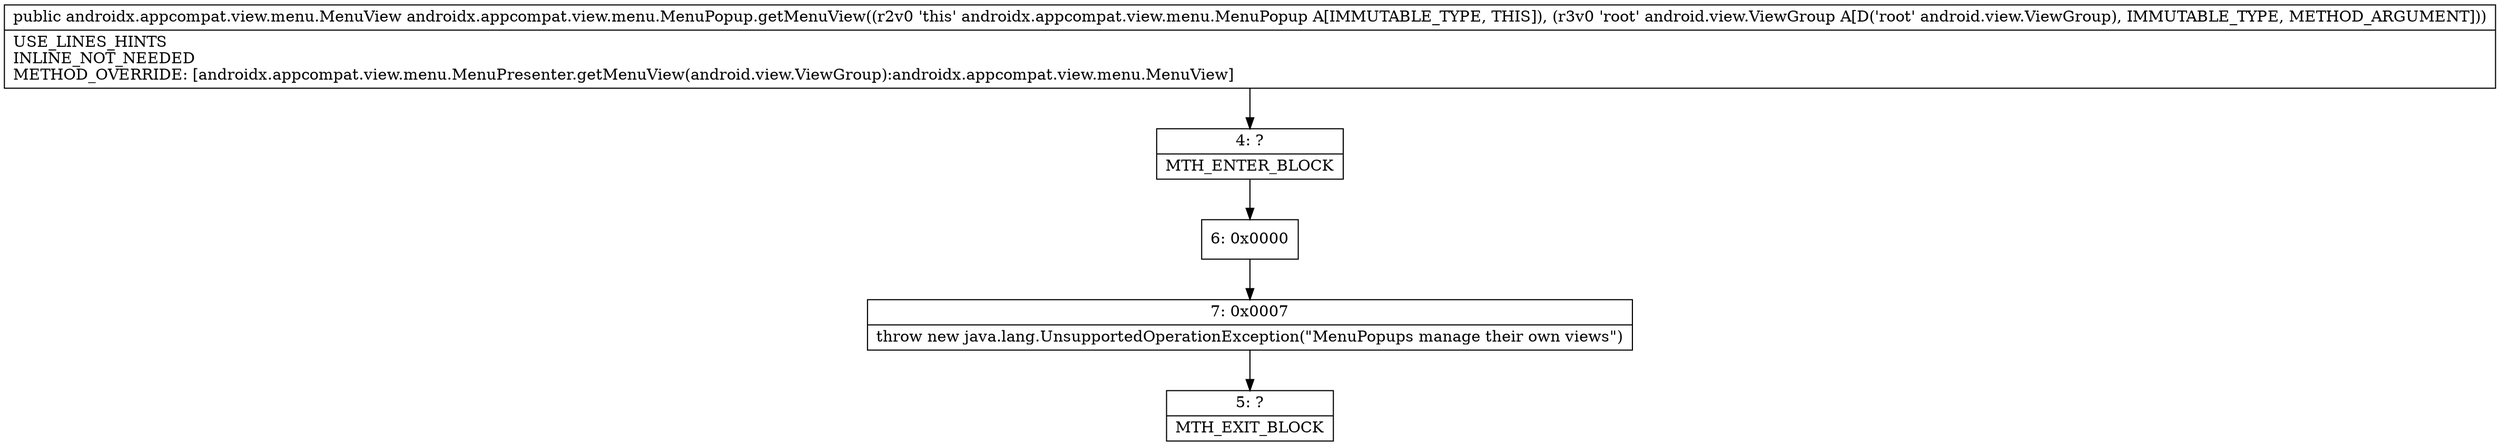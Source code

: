 digraph "CFG forandroidx.appcompat.view.menu.MenuPopup.getMenuView(Landroid\/view\/ViewGroup;)Landroidx\/appcompat\/view\/menu\/MenuView;" {
Node_4 [shape=record,label="{4\:\ ?|MTH_ENTER_BLOCK\l}"];
Node_6 [shape=record,label="{6\:\ 0x0000}"];
Node_7 [shape=record,label="{7\:\ 0x0007|throw new java.lang.UnsupportedOperationException(\"MenuPopups manage their own views\")\l}"];
Node_5 [shape=record,label="{5\:\ ?|MTH_EXIT_BLOCK\l}"];
MethodNode[shape=record,label="{public androidx.appcompat.view.menu.MenuView androidx.appcompat.view.menu.MenuPopup.getMenuView((r2v0 'this' androidx.appcompat.view.menu.MenuPopup A[IMMUTABLE_TYPE, THIS]), (r3v0 'root' android.view.ViewGroup A[D('root' android.view.ViewGroup), IMMUTABLE_TYPE, METHOD_ARGUMENT]))  | USE_LINES_HINTS\lINLINE_NOT_NEEDED\lMETHOD_OVERRIDE: [androidx.appcompat.view.menu.MenuPresenter.getMenuView(android.view.ViewGroup):androidx.appcompat.view.menu.MenuView]\l}"];
MethodNode -> Node_4;Node_4 -> Node_6;
Node_6 -> Node_7;
Node_7 -> Node_5;
}

